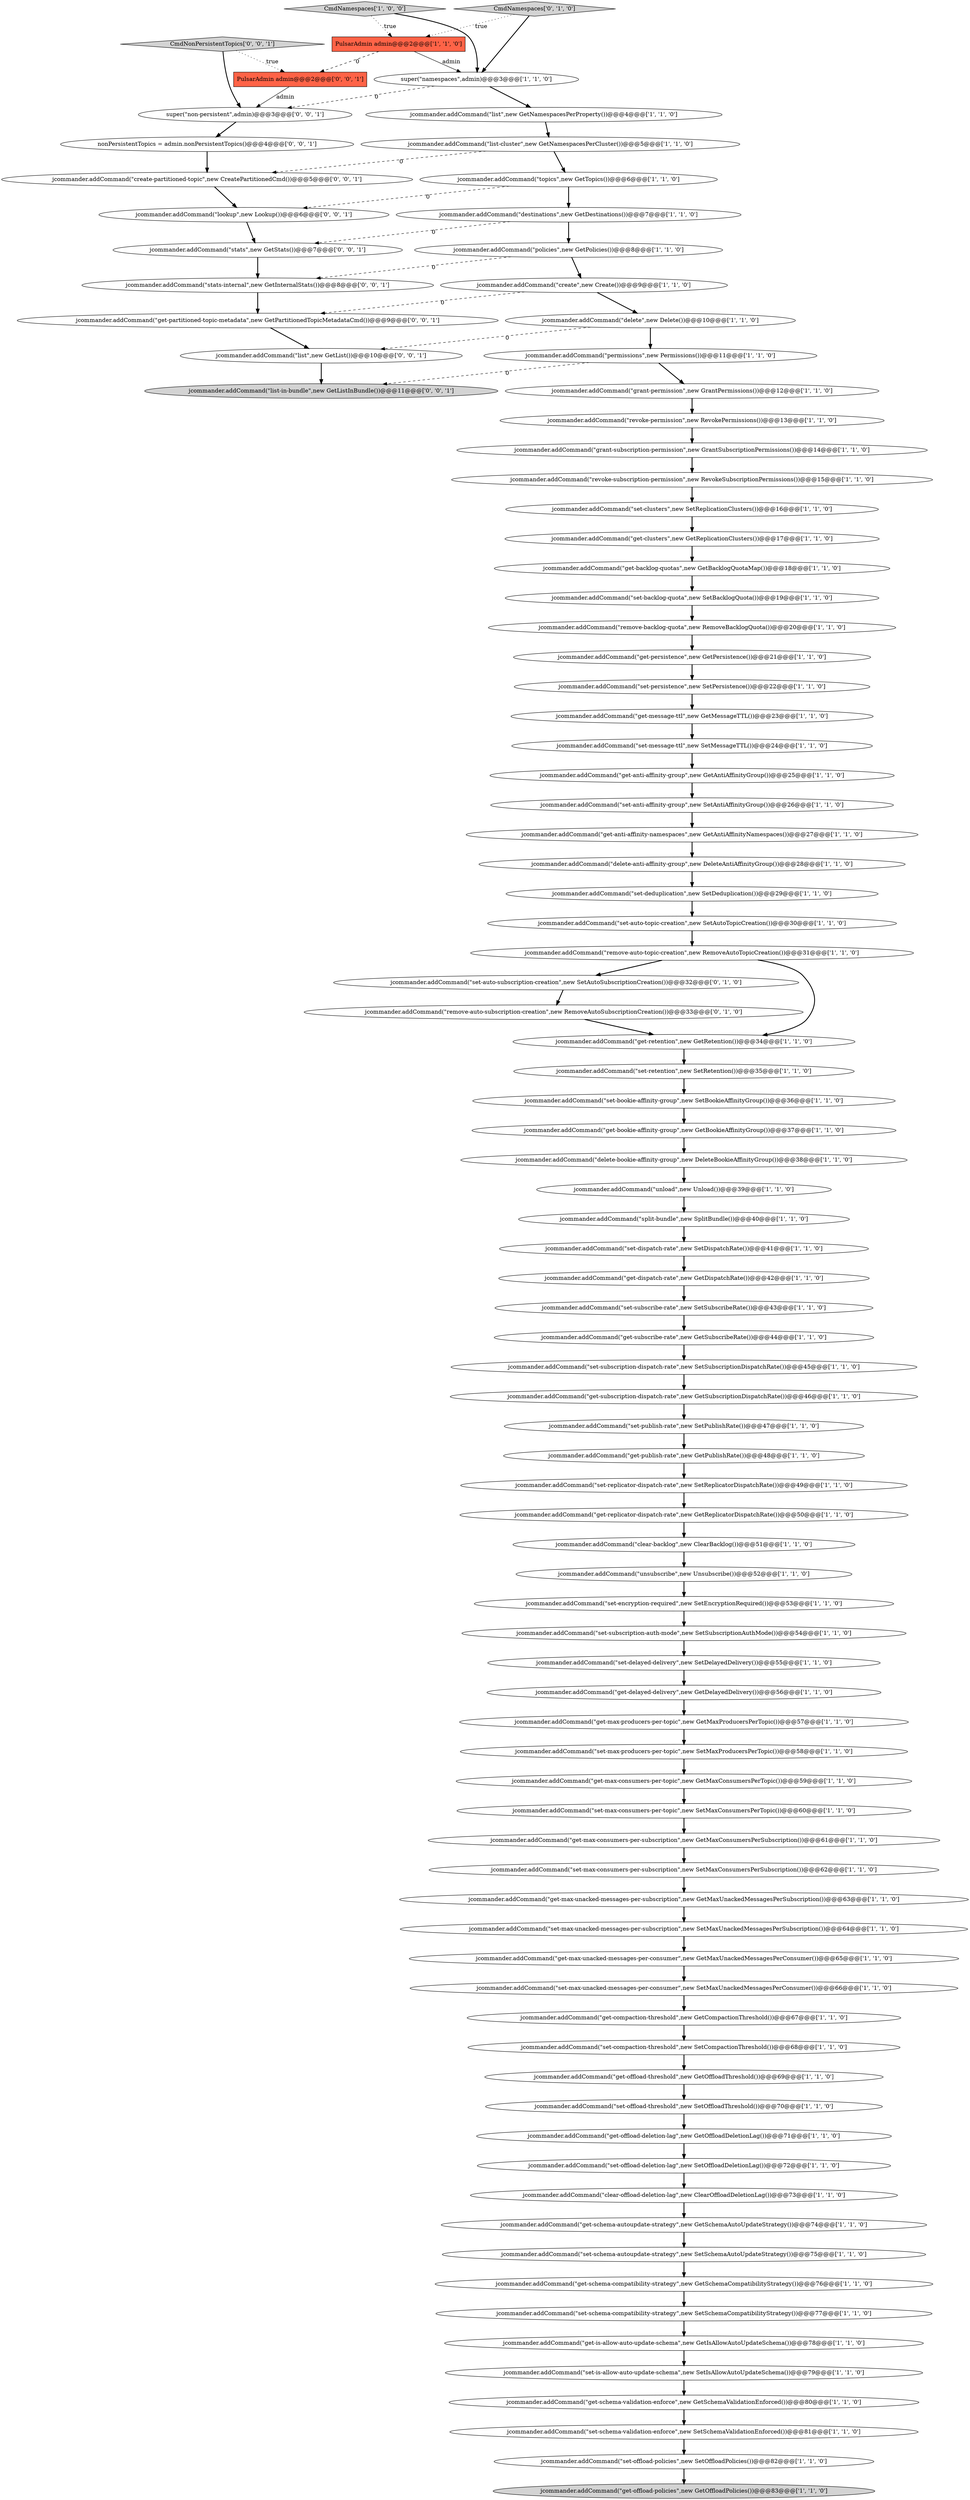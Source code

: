 digraph {
59 [style = filled, label = "jcommander.addCommand(\"delete\",new Delete())@@@10@@@['1', '1', '0']", fillcolor = white, shape = ellipse image = "AAA0AAABBB1BBB"];
56 [style = filled, label = "jcommander.addCommand(\"set-message-ttl\",new SetMessageTTL())@@@24@@@['1', '1', '0']", fillcolor = white, shape = ellipse image = "AAA0AAABBB1BBB"];
30 [style = filled, label = "jcommander.addCommand(\"get-schema-autoupdate-strategy\",new GetSchemaAutoUpdateStrategy())@@@74@@@['1', '1', '0']", fillcolor = white, shape = ellipse image = "AAA0AAABBB1BBB"];
37 [style = filled, label = "jcommander.addCommand(\"set-offload-deletion-lag\",new SetOffloadDeletionLag())@@@72@@@['1', '1', '0']", fillcolor = white, shape = ellipse image = "AAA0AAABBB1BBB"];
14 [style = filled, label = "jcommander.addCommand(\"set-max-consumers-per-topic\",new SetMaxConsumersPerTopic())@@@60@@@['1', '1', '0']", fillcolor = white, shape = ellipse image = "AAA0AAABBB1BBB"];
86 [style = filled, label = "nonPersistentTopics = admin.nonPersistentTopics()@@@4@@@['0', '0', '1']", fillcolor = white, shape = ellipse image = "AAA0AAABBB3BBB"];
61 [style = filled, label = "jcommander.addCommand(\"delete-bookie-affinity-group\",new DeleteBookieAffinityGroup())@@@38@@@['1', '1', '0']", fillcolor = white, shape = ellipse image = "AAA0AAABBB1BBB"];
24 [style = filled, label = "jcommander.addCommand(\"clear-backlog\",new ClearBacklog())@@@51@@@['1', '1', '0']", fillcolor = white, shape = ellipse image = "AAA0AAABBB1BBB"];
91 [style = filled, label = "jcommander.addCommand(\"lookup\",new Lookup())@@@6@@@['0', '0', '1']", fillcolor = white, shape = ellipse image = "AAA0AAABBB3BBB"];
42 [style = filled, label = "jcommander.addCommand(\"set-deduplication\",new SetDeduplication())@@@29@@@['1', '1', '0']", fillcolor = white, shape = ellipse image = "AAA0AAABBB1BBB"];
67 [style = filled, label = "jcommander.addCommand(\"unload\",new Unload())@@@39@@@['1', '1', '0']", fillcolor = white, shape = ellipse image = "AAA0AAABBB1BBB"];
78 [style = filled, label = "PulsarAdmin admin@@@2@@@['1', '1', '0']", fillcolor = tomato, shape = box image = "AAA0AAABBB1BBB"];
64 [style = filled, label = "jcommander.addCommand(\"get-publish-rate\",new GetPublishRate())@@@48@@@['1', '1', '0']", fillcolor = white, shape = ellipse image = "AAA0AAABBB1BBB"];
17 [style = filled, label = "jcommander.addCommand(\"get-max-consumers-per-subscription\",new GetMaxConsumersPerSubscription())@@@61@@@['1', '1', '0']", fillcolor = white, shape = ellipse image = "AAA0AAABBB1BBB"];
47 [style = filled, label = "jcommander.addCommand(\"set-retention\",new SetRetention())@@@35@@@['1', '1', '0']", fillcolor = white, shape = ellipse image = "AAA0AAABBB1BBB"];
84 [style = filled, label = "jcommander.addCommand(\"list\",new GetList())@@@10@@@['0', '0', '1']", fillcolor = white, shape = ellipse image = "AAA0AAABBB3BBB"];
40 [style = filled, label = "jcommander.addCommand(\"set-schema-compatibility-strategy\",new SetSchemaCompatibilityStrategy())@@@77@@@['1', '1', '0']", fillcolor = white, shape = ellipse image = "AAA0AAABBB1BBB"];
32 [style = filled, label = "jcommander.addCommand(\"set-offload-threshold\",new SetOffloadThreshold())@@@70@@@['1', '1', '0']", fillcolor = white, shape = ellipse image = "AAA0AAABBB1BBB"];
44 [style = filled, label = "jcommander.addCommand(\"unsubscribe\",new Unsubscribe())@@@52@@@['1', '1', '0']", fillcolor = white, shape = ellipse image = "AAA0AAABBB1BBB"];
36 [style = filled, label = "jcommander.addCommand(\"set-subscription-dispatch-rate\",new SetSubscriptionDispatchRate())@@@45@@@['1', '1', '0']", fillcolor = white, shape = ellipse image = "AAA0AAABBB1BBB"];
26 [style = filled, label = "jcommander.addCommand(\"set-max-unacked-messages-per-subscription\",new SetMaxUnackedMessagesPerSubscription())@@@64@@@['1', '1', '0']", fillcolor = white, shape = ellipse image = "AAA0AAABBB1BBB"];
72 [style = filled, label = "jcommander.addCommand(\"set-encryption-required\",new SetEncryptionRequired())@@@53@@@['1', '1', '0']", fillcolor = white, shape = ellipse image = "AAA0AAABBB1BBB"];
4 [style = filled, label = "jcommander.addCommand(\"get-max-unacked-messages-per-subscription\",new GetMaxUnackedMessagesPerSubscription())@@@63@@@['1', '1', '0']", fillcolor = white, shape = ellipse image = "AAA0AAABBB1BBB"];
3 [style = filled, label = "super(\"namespaces\",admin)@@@3@@@['1', '1', '0']", fillcolor = white, shape = ellipse image = "AAA0AAABBB1BBB"];
18 [style = filled, label = "jcommander.addCommand(\"revoke-subscription-permission\",new RevokeSubscriptionPermissions())@@@15@@@['1', '1', '0']", fillcolor = white, shape = ellipse image = "AAA0AAABBB1BBB"];
46 [style = filled, label = "jcommander.addCommand(\"grant-subscription-permission\",new GrantSubscriptionPermissions())@@@14@@@['1', '1', '0']", fillcolor = white, shape = ellipse image = "AAA0AAABBB1BBB"];
6 [style = filled, label = "jcommander.addCommand(\"set-publish-rate\",new SetPublishRate())@@@47@@@['1', '1', '0']", fillcolor = white, shape = ellipse image = "AAA0AAABBB1BBB"];
7 [style = filled, label = "jcommander.addCommand(\"get-schema-compatibility-strategy\",new GetSchemaCompatibilityStrategy())@@@76@@@['1', '1', '0']", fillcolor = white, shape = ellipse image = "AAA0AAABBB1BBB"];
70 [style = filled, label = "jcommander.addCommand(\"set-offload-policies\",new SetOffloadPolicies())@@@82@@@['1', '1', '0']", fillcolor = white, shape = ellipse image = "AAA0AAABBB1BBB"];
62 [style = filled, label = "jcommander.addCommand(\"get-subscribe-rate\",new GetSubscribeRate())@@@44@@@['1', '1', '0']", fillcolor = white, shape = ellipse image = "AAA0AAABBB1BBB"];
63 [style = filled, label = "jcommander.addCommand(\"get-replicator-dispatch-rate\",new GetReplicatorDispatchRate())@@@50@@@['1', '1', '0']", fillcolor = white, shape = ellipse image = "AAA0AAABBB1BBB"];
83 [style = filled, label = "jcommander.addCommand(\"set-auto-subscription-creation\",new SetAutoSubscriptionCreation())@@@32@@@['0', '1', '0']", fillcolor = white, shape = ellipse image = "AAA1AAABBB2BBB"];
1 [style = filled, label = "jcommander.addCommand(\"set-bookie-affinity-group\",new SetBookieAffinityGroup())@@@36@@@['1', '1', '0']", fillcolor = white, shape = ellipse image = "AAA0AAABBB1BBB"];
79 [style = filled, label = "jcommander.addCommand(\"set-auto-topic-creation\",new SetAutoTopicCreation())@@@30@@@['1', '1', '0']", fillcolor = white, shape = ellipse image = "AAA0AAABBB1BBB"];
29 [style = filled, label = "jcommander.addCommand(\"get-dispatch-rate\",new GetDispatchRate())@@@42@@@['1', '1', '0']", fillcolor = white, shape = ellipse image = "AAA0AAABBB1BBB"];
8 [style = filled, label = "jcommander.addCommand(\"list\",new GetNamespacesPerProperty())@@@4@@@['1', '1', '0']", fillcolor = white, shape = ellipse image = "AAA0AAABBB1BBB"];
5 [style = filled, label = "jcommander.addCommand(\"set-anti-affinity-group\",new SetAntiAffinityGroup())@@@26@@@['1', '1', '0']", fillcolor = white, shape = ellipse image = "AAA0AAABBB1BBB"];
93 [style = filled, label = "jcommander.addCommand(\"stats-internal\",new GetInternalStats())@@@8@@@['0', '0', '1']", fillcolor = white, shape = ellipse image = "AAA0AAABBB3BBB"];
22 [style = filled, label = "jcommander.addCommand(\"set-max-producers-per-topic\",new SetMaxProducersPerTopic())@@@58@@@['1', '1', '0']", fillcolor = white, shape = ellipse image = "AAA0AAABBB1BBB"];
75 [style = filled, label = "jcommander.addCommand(\"set-backlog-quota\",new SetBacklogQuota())@@@19@@@['1', '1', '0']", fillcolor = white, shape = ellipse image = "AAA0AAABBB1BBB"];
43 [style = filled, label = "jcommander.addCommand(\"get-anti-affinity-namespaces\",new GetAntiAffinityNamespaces())@@@27@@@['1', '1', '0']", fillcolor = white, shape = ellipse image = "AAA0AAABBB1BBB"];
76 [style = filled, label = "jcommander.addCommand(\"get-schema-validation-enforce\",new GetSchemaValidationEnforced())@@@80@@@['1', '1', '0']", fillcolor = white, shape = ellipse image = "AAA0AAABBB1BBB"];
19 [style = filled, label = "jcommander.addCommand(\"set-compaction-threshold\",new SetCompactionThreshold())@@@68@@@['1', '1', '0']", fillcolor = white, shape = ellipse image = "AAA0AAABBB1BBB"];
52 [style = filled, label = "jcommander.addCommand(\"set-clusters\",new SetReplicationClusters())@@@16@@@['1', '1', '0']", fillcolor = white, shape = ellipse image = "AAA0AAABBB1BBB"];
35 [style = filled, label = "jcommander.addCommand(\"set-subscribe-rate\",new SetSubscribeRate())@@@43@@@['1', '1', '0']", fillcolor = white, shape = ellipse image = "AAA0AAABBB1BBB"];
21 [style = filled, label = "jcommander.addCommand(\"get-max-producers-per-topic\",new GetMaxProducersPerTopic())@@@57@@@['1', '1', '0']", fillcolor = white, shape = ellipse image = "AAA0AAABBB1BBB"];
69 [style = filled, label = "jcommander.addCommand(\"topics\",new GetTopics())@@@6@@@['1', '1', '0']", fillcolor = white, shape = ellipse image = "AAA0AAABBB1BBB"];
77 [style = filled, label = "jcommander.addCommand(\"policies\",new GetPolicies())@@@8@@@['1', '1', '0']", fillcolor = white, shape = ellipse image = "AAA0AAABBB1BBB"];
23 [style = filled, label = "jcommander.addCommand(\"delete-anti-affinity-group\",new DeleteAntiAffinityGroup())@@@28@@@['1', '1', '0']", fillcolor = white, shape = ellipse image = "AAA0AAABBB1BBB"];
31 [style = filled, label = "jcommander.addCommand(\"get-offload-threshold\",new GetOffloadThreshold())@@@69@@@['1', '1', '0']", fillcolor = white, shape = ellipse image = "AAA0AAABBB1BBB"];
71 [style = filled, label = "jcommander.addCommand(\"get-max-consumers-per-topic\",new GetMaxConsumersPerTopic())@@@59@@@['1', '1', '0']", fillcolor = white, shape = ellipse image = "AAA0AAABBB1BBB"];
33 [style = filled, label = "jcommander.addCommand(\"list-cluster\",new GetNamespacesPerCluster())@@@5@@@['1', '1', '0']", fillcolor = white, shape = ellipse image = "AAA0AAABBB1BBB"];
9 [style = filled, label = "jcommander.addCommand(\"get-subscription-dispatch-rate\",new GetSubscriptionDispatchRate())@@@46@@@['1', '1', '0']", fillcolor = white, shape = ellipse image = "AAA0AAABBB1BBB"];
90 [style = filled, label = "CmdNonPersistentTopics['0', '0', '1']", fillcolor = lightgray, shape = diamond image = "AAA0AAABBB3BBB"];
2 [style = filled, label = "jcommander.addCommand(\"get-offload-policies\",new GetOffloadPolicies())@@@83@@@['1', '1', '0']", fillcolor = lightgray, shape = ellipse image = "AAA0AAABBB1BBB"];
73 [style = filled, label = "jcommander.addCommand(\"get-retention\",new GetRetention())@@@34@@@['1', '1', '0']", fillcolor = white, shape = ellipse image = "AAA0AAABBB1BBB"];
20 [style = filled, label = "jcommander.addCommand(\"split-bundle\",new SplitBundle())@@@40@@@['1', '1', '0']", fillcolor = white, shape = ellipse image = "AAA0AAABBB1BBB"];
51 [style = filled, label = "CmdNamespaces['1', '0', '0']", fillcolor = lightgray, shape = diamond image = "AAA0AAABBB1BBB"];
68 [style = filled, label = "jcommander.addCommand(\"revoke-permission\",new RevokePermissions())@@@13@@@['1', '1', '0']", fillcolor = white, shape = ellipse image = "AAA0AAABBB1BBB"];
54 [style = filled, label = "jcommander.addCommand(\"clear-offload-deletion-lag\",new ClearOffloadDeletionLag())@@@73@@@['1', '1', '0']", fillcolor = white, shape = ellipse image = "AAA0AAABBB1BBB"];
25 [style = filled, label = "jcommander.addCommand(\"remove-backlog-quota\",new RemoveBacklogQuota())@@@20@@@['1', '1', '0']", fillcolor = white, shape = ellipse image = "AAA0AAABBB1BBB"];
13 [style = filled, label = "jcommander.addCommand(\"get-compaction-threshold\",new GetCompactionThreshold())@@@67@@@['1', '1', '0']", fillcolor = white, shape = ellipse image = "AAA0AAABBB1BBB"];
41 [style = filled, label = "jcommander.addCommand(\"get-message-ttl\",new GetMessageTTL())@@@23@@@['1', '1', '0']", fillcolor = white, shape = ellipse image = "AAA0AAABBB1BBB"];
39 [style = filled, label = "jcommander.addCommand(\"set-max-unacked-messages-per-consumer\",new SetMaxUnackedMessagesPerConsumer())@@@66@@@['1', '1', '0']", fillcolor = white, shape = ellipse image = "AAA0AAABBB1BBB"];
58 [style = filled, label = "jcommander.addCommand(\"destinations\",new GetDestinations())@@@7@@@['1', '1', '0']", fillcolor = white, shape = ellipse image = "AAA0AAABBB1BBB"];
60 [style = filled, label = "jcommander.addCommand(\"get-anti-affinity-group\",new GetAntiAffinityGroup())@@@25@@@['1', '1', '0']", fillcolor = white, shape = ellipse image = "AAA0AAABBB1BBB"];
55 [style = filled, label = "jcommander.addCommand(\"set-persistence\",new SetPersistence())@@@22@@@['1', '1', '0']", fillcolor = white, shape = ellipse image = "AAA0AAABBB1BBB"];
15 [style = filled, label = "jcommander.addCommand(\"set-dispatch-rate\",new SetDispatchRate())@@@41@@@['1', '1', '0']", fillcolor = white, shape = ellipse image = "AAA0AAABBB1BBB"];
88 [style = filled, label = "jcommander.addCommand(\"list-in-bundle\",new GetListInBundle())@@@11@@@['0', '0', '1']", fillcolor = lightgray, shape = ellipse image = "AAA0AAABBB3BBB"];
11 [style = filled, label = "jcommander.addCommand(\"set-subscription-auth-mode\",new SetSubscriptionAuthMode())@@@54@@@['1', '1', '0']", fillcolor = white, shape = ellipse image = "AAA0AAABBB1BBB"];
34 [style = filled, label = "jcommander.addCommand(\"get-persistence\",new GetPersistence())@@@21@@@['1', '1', '0']", fillcolor = white, shape = ellipse image = "AAA0AAABBB1BBB"];
12 [style = filled, label = "jcommander.addCommand(\"create\",new Create())@@@9@@@['1', '1', '0']", fillcolor = white, shape = ellipse image = "AAA0AAABBB1BBB"];
74 [style = filled, label = "jcommander.addCommand(\"set-delayed-delivery\",new SetDelayedDelivery())@@@55@@@['1', '1', '0']", fillcolor = white, shape = ellipse image = "AAA0AAABBB1BBB"];
87 [style = filled, label = "jcommander.addCommand(\"create-partitioned-topic\",new CreatePartitionedCmd())@@@5@@@['0', '0', '1']", fillcolor = white, shape = ellipse image = "AAA0AAABBB3BBB"];
53 [style = filled, label = "jcommander.addCommand(\"get-backlog-quotas\",new GetBacklogQuotaMap())@@@18@@@['1', '1', '0']", fillcolor = white, shape = ellipse image = "AAA0AAABBB1BBB"];
89 [style = filled, label = "jcommander.addCommand(\"get-partitioned-topic-metadata\",new GetPartitionedTopicMetadataCmd())@@@9@@@['0', '0', '1']", fillcolor = white, shape = ellipse image = "AAA0AAABBB3BBB"];
81 [style = filled, label = "CmdNamespaces['0', '1', '0']", fillcolor = lightgray, shape = diamond image = "AAA0AAABBB2BBB"];
38 [style = filled, label = "jcommander.addCommand(\"get-delayed-delivery\",new GetDelayedDelivery())@@@56@@@['1', '1', '0']", fillcolor = white, shape = ellipse image = "AAA0AAABBB1BBB"];
27 [style = filled, label = "jcommander.addCommand(\"get-clusters\",new GetReplicationClusters())@@@17@@@['1', '1', '0']", fillcolor = white, shape = ellipse image = "AAA0AAABBB1BBB"];
0 [style = filled, label = "jcommander.addCommand(\"grant-permission\",new GrantPermissions())@@@12@@@['1', '1', '0']", fillcolor = white, shape = ellipse image = "AAA0AAABBB1BBB"];
28 [style = filled, label = "jcommander.addCommand(\"get-bookie-affinity-group\",new GetBookieAffinityGroup())@@@37@@@['1', '1', '0']", fillcolor = white, shape = ellipse image = "AAA0AAABBB1BBB"];
94 [style = filled, label = "PulsarAdmin admin@@@2@@@['0', '0', '1']", fillcolor = tomato, shape = box image = "AAA0AAABBB3BBB"];
80 [style = filled, label = "jcommander.addCommand(\"set-schema-autoupdate-strategy\",new SetSchemaAutoUpdateStrategy())@@@75@@@['1', '1', '0']", fillcolor = white, shape = ellipse image = "AAA0AAABBB1BBB"];
85 [style = filled, label = "super(\"non-persistent\",admin)@@@3@@@['0', '0', '1']", fillcolor = white, shape = ellipse image = "AAA0AAABBB3BBB"];
65 [style = filled, label = "jcommander.addCommand(\"permissions\",new Permissions())@@@11@@@['1', '1', '0']", fillcolor = white, shape = ellipse image = "AAA0AAABBB1BBB"];
49 [style = filled, label = "jcommander.addCommand(\"set-schema-validation-enforce\",new SetSchemaValidationEnforced())@@@81@@@['1', '1', '0']", fillcolor = white, shape = ellipse image = "AAA0AAABBB1BBB"];
82 [style = filled, label = "jcommander.addCommand(\"remove-auto-subscription-creation\",new RemoveAutoSubscriptionCreation())@@@33@@@['0', '1', '0']", fillcolor = white, shape = ellipse image = "AAA1AAABBB2BBB"];
45 [style = filled, label = "jcommander.addCommand(\"set-replicator-dispatch-rate\",new SetReplicatorDispatchRate())@@@49@@@['1', '1', '0']", fillcolor = white, shape = ellipse image = "AAA0AAABBB1BBB"];
92 [style = filled, label = "jcommander.addCommand(\"stats\",new GetStats())@@@7@@@['0', '0', '1']", fillcolor = white, shape = ellipse image = "AAA0AAABBB3BBB"];
10 [style = filled, label = "jcommander.addCommand(\"remove-auto-topic-creation\",new RemoveAutoTopicCreation())@@@31@@@['1', '1', '0']", fillcolor = white, shape = ellipse image = "AAA0AAABBB1BBB"];
57 [style = filled, label = "jcommander.addCommand(\"get-offload-deletion-lag\",new GetOffloadDeletionLag())@@@71@@@['1', '1', '0']", fillcolor = white, shape = ellipse image = "AAA0AAABBB1BBB"];
16 [style = filled, label = "jcommander.addCommand(\"set-is-allow-auto-update-schema\",new SetIsAllowAutoUpdateSchema())@@@79@@@['1', '1', '0']", fillcolor = white, shape = ellipse image = "AAA0AAABBB1BBB"];
48 [style = filled, label = "jcommander.addCommand(\"set-max-consumers-per-subscription\",new SetMaxConsumersPerSubscription())@@@62@@@['1', '1', '0']", fillcolor = white, shape = ellipse image = "AAA0AAABBB1BBB"];
66 [style = filled, label = "jcommander.addCommand(\"get-is-allow-auto-update-schema\",new GetIsAllowAutoUpdateSchema())@@@78@@@['1', '1', '0']", fillcolor = white, shape = ellipse image = "AAA0AAABBB1BBB"];
50 [style = filled, label = "jcommander.addCommand(\"get-max-unacked-messages-per-consumer\",new GetMaxUnackedMessagesPerConsumer())@@@65@@@['1', '1', '0']", fillcolor = white, shape = ellipse image = "AAA0AAABBB1BBB"];
69->58 [style = bold, label=""];
61->67 [style = bold, label=""];
21->22 [style = bold, label=""];
4->26 [style = bold, label=""];
86->87 [style = bold, label=""];
58->77 [style = bold, label=""];
75->25 [style = bold, label=""];
48->4 [style = bold, label=""];
79->10 [style = bold, label=""];
3->85 [style = dashed, label="0"];
27->53 [style = bold, label=""];
31->32 [style = bold, label=""];
12->89 [style = dashed, label="0"];
54->30 [style = bold, label=""];
58->92 [style = dashed, label="0"];
7->40 [style = bold, label=""];
34->55 [style = bold, label=""];
77->93 [style = dashed, label="0"];
68->46 [style = bold, label=""];
83->82 [style = bold, label=""];
69->91 [style = dashed, label="0"];
50->39 [style = bold, label=""];
71->14 [style = bold, label=""];
66->16 [style = bold, label=""];
78->3 [style = solid, label="admin"];
14->17 [style = bold, label=""];
24->44 [style = bold, label=""];
37->54 [style = bold, label=""];
47->1 [style = bold, label=""];
57->37 [style = bold, label=""];
6->64 [style = bold, label=""];
39->13 [style = bold, label=""];
20->15 [style = bold, label=""];
25->34 [style = bold, label=""];
5->43 [style = bold, label=""];
10->83 [style = bold, label=""];
65->88 [style = dashed, label="0"];
59->84 [style = dashed, label="0"];
72->11 [style = bold, label=""];
28->61 [style = bold, label=""];
91->92 [style = bold, label=""];
3->8 [style = bold, label=""];
53->75 [style = bold, label=""];
60->5 [style = bold, label=""];
33->69 [style = bold, label=""];
12->59 [style = bold, label=""];
17->48 [style = bold, label=""];
43->23 [style = bold, label=""];
26->50 [style = bold, label=""];
59->65 [style = bold, label=""];
15->29 [style = bold, label=""];
64->45 [style = bold, label=""];
13->19 [style = bold, label=""];
63->24 [style = bold, label=""];
1->28 [style = bold, label=""];
29->35 [style = bold, label=""];
82->73 [style = bold, label=""];
81->78 [style = dotted, label="true"];
44->72 [style = bold, label=""];
90->94 [style = dotted, label="true"];
77->12 [style = bold, label=""];
62->36 [style = bold, label=""];
56->60 [style = bold, label=""];
0->68 [style = bold, label=""];
9->6 [style = bold, label=""];
38->21 [style = bold, label=""];
16->76 [style = bold, label=""];
35->62 [style = bold, label=""];
93->89 [style = bold, label=""];
94->85 [style = solid, label="admin"];
33->87 [style = dashed, label="0"];
40->66 [style = bold, label=""];
76->49 [style = bold, label=""];
46->18 [style = bold, label=""];
65->0 [style = bold, label=""];
84->88 [style = bold, label=""];
18->52 [style = bold, label=""];
23->42 [style = bold, label=""];
89->84 [style = bold, label=""];
74->38 [style = bold, label=""];
10->73 [style = bold, label=""];
52->27 [style = bold, label=""];
51->78 [style = dotted, label="true"];
11->74 [style = bold, label=""];
78->94 [style = dashed, label="0"];
92->93 [style = bold, label=""];
51->3 [style = bold, label=""];
41->56 [style = bold, label=""];
36->9 [style = bold, label=""];
67->20 [style = bold, label=""];
87->91 [style = bold, label=""];
42->79 [style = bold, label=""];
49->70 [style = bold, label=""];
90->85 [style = bold, label=""];
73->47 [style = bold, label=""];
55->41 [style = bold, label=""];
81->3 [style = bold, label=""];
70->2 [style = bold, label=""];
19->31 [style = bold, label=""];
30->80 [style = bold, label=""];
45->63 [style = bold, label=""];
32->57 [style = bold, label=""];
8->33 [style = bold, label=""];
80->7 [style = bold, label=""];
22->71 [style = bold, label=""];
85->86 [style = bold, label=""];
}
